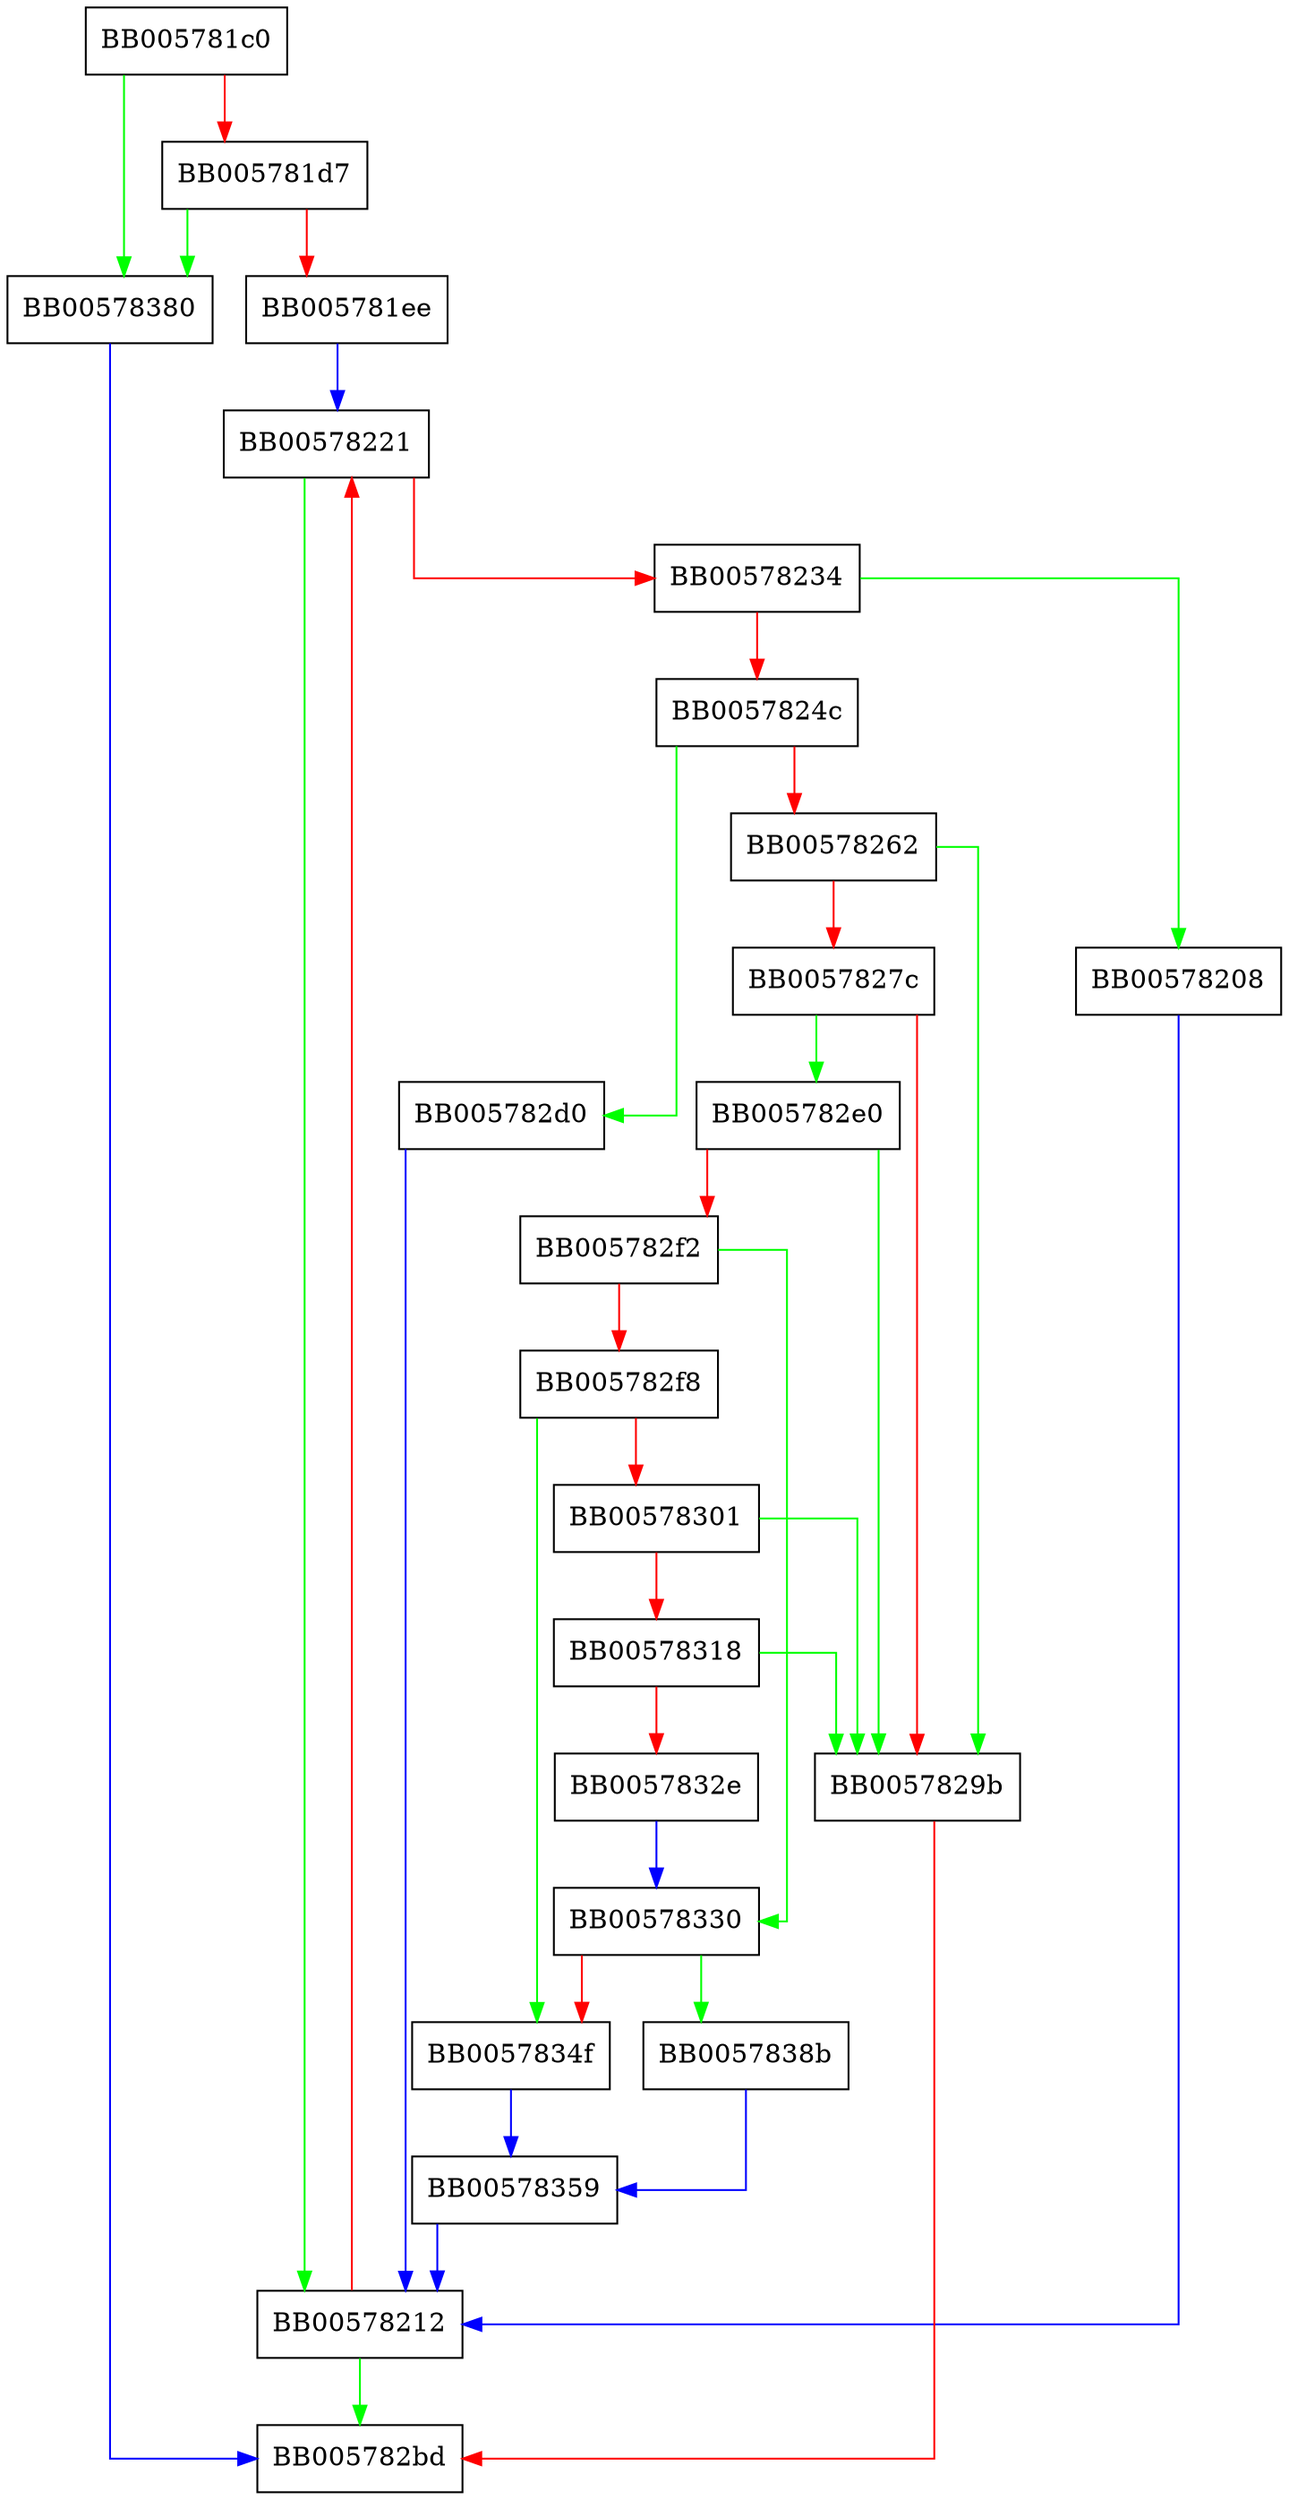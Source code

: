 digraph SCT_LIST_validate {
  node [shape="box"];
  graph [splines=ortho];
  BB005781c0 -> BB00578380 [color="green"];
  BB005781c0 -> BB005781d7 [color="red"];
  BB005781d7 -> BB00578380 [color="green"];
  BB005781d7 -> BB005781ee [color="red"];
  BB005781ee -> BB00578221 [color="blue"];
  BB00578208 -> BB00578212 [color="blue"];
  BB00578212 -> BB005782bd [color="green"];
  BB00578212 -> BB00578221 [color="red"];
  BB00578221 -> BB00578212 [color="green"];
  BB00578221 -> BB00578234 [color="red"];
  BB00578234 -> BB00578208 [color="green"];
  BB00578234 -> BB0057824c [color="red"];
  BB0057824c -> BB005782d0 [color="green"];
  BB0057824c -> BB00578262 [color="red"];
  BB00578262 -> BB0057829b [color="green"];
  BB00578262 -> BB0057827c [color="red"];
  BB0057827c -> BB005782e0 [color="green"];
  BB0057827c -> BB0057829b [color="red"];
  BB0057829b -> BB005782bd [color="red"];
  BB005782d0 -> BB00578212 [color="blue"];
  BB005782e0 -> BB0057829b [color="green"];
  BB005782e0 -> BB005782f2 [color="red"];
  BB005782f2 -> BB00578330 [color="green"];
  BB005782f2 -> BB005782f8 [color="red"];
  BB005782f8 -> BB0057834f [color="green"];
  BB005782f8 -> BB00578301 [color="red"];
  BB00578301 -> BB0057829b [color="green"];
  BB00578301 -> BB00578318 [color="red"];
  BB00578318 -> BB0057829b [color="green"];
  BB00578318 -> BB0057832e [color="red"];
  BB0057832e -> BB00578330 [color="blue"];
  BB00578330 -> BB0057838b [color="green"];
  BB00578330 -> BB0057834f [color="red"];
  BB0057834f -> BB00578359 [color="blue"];
  BB00578359 -> BB00578212 [color="blue"];
  BB00578380 -> BB005782bd [color="blue"];
  BB0057838b -> BB00578359 [color="blue"];
}